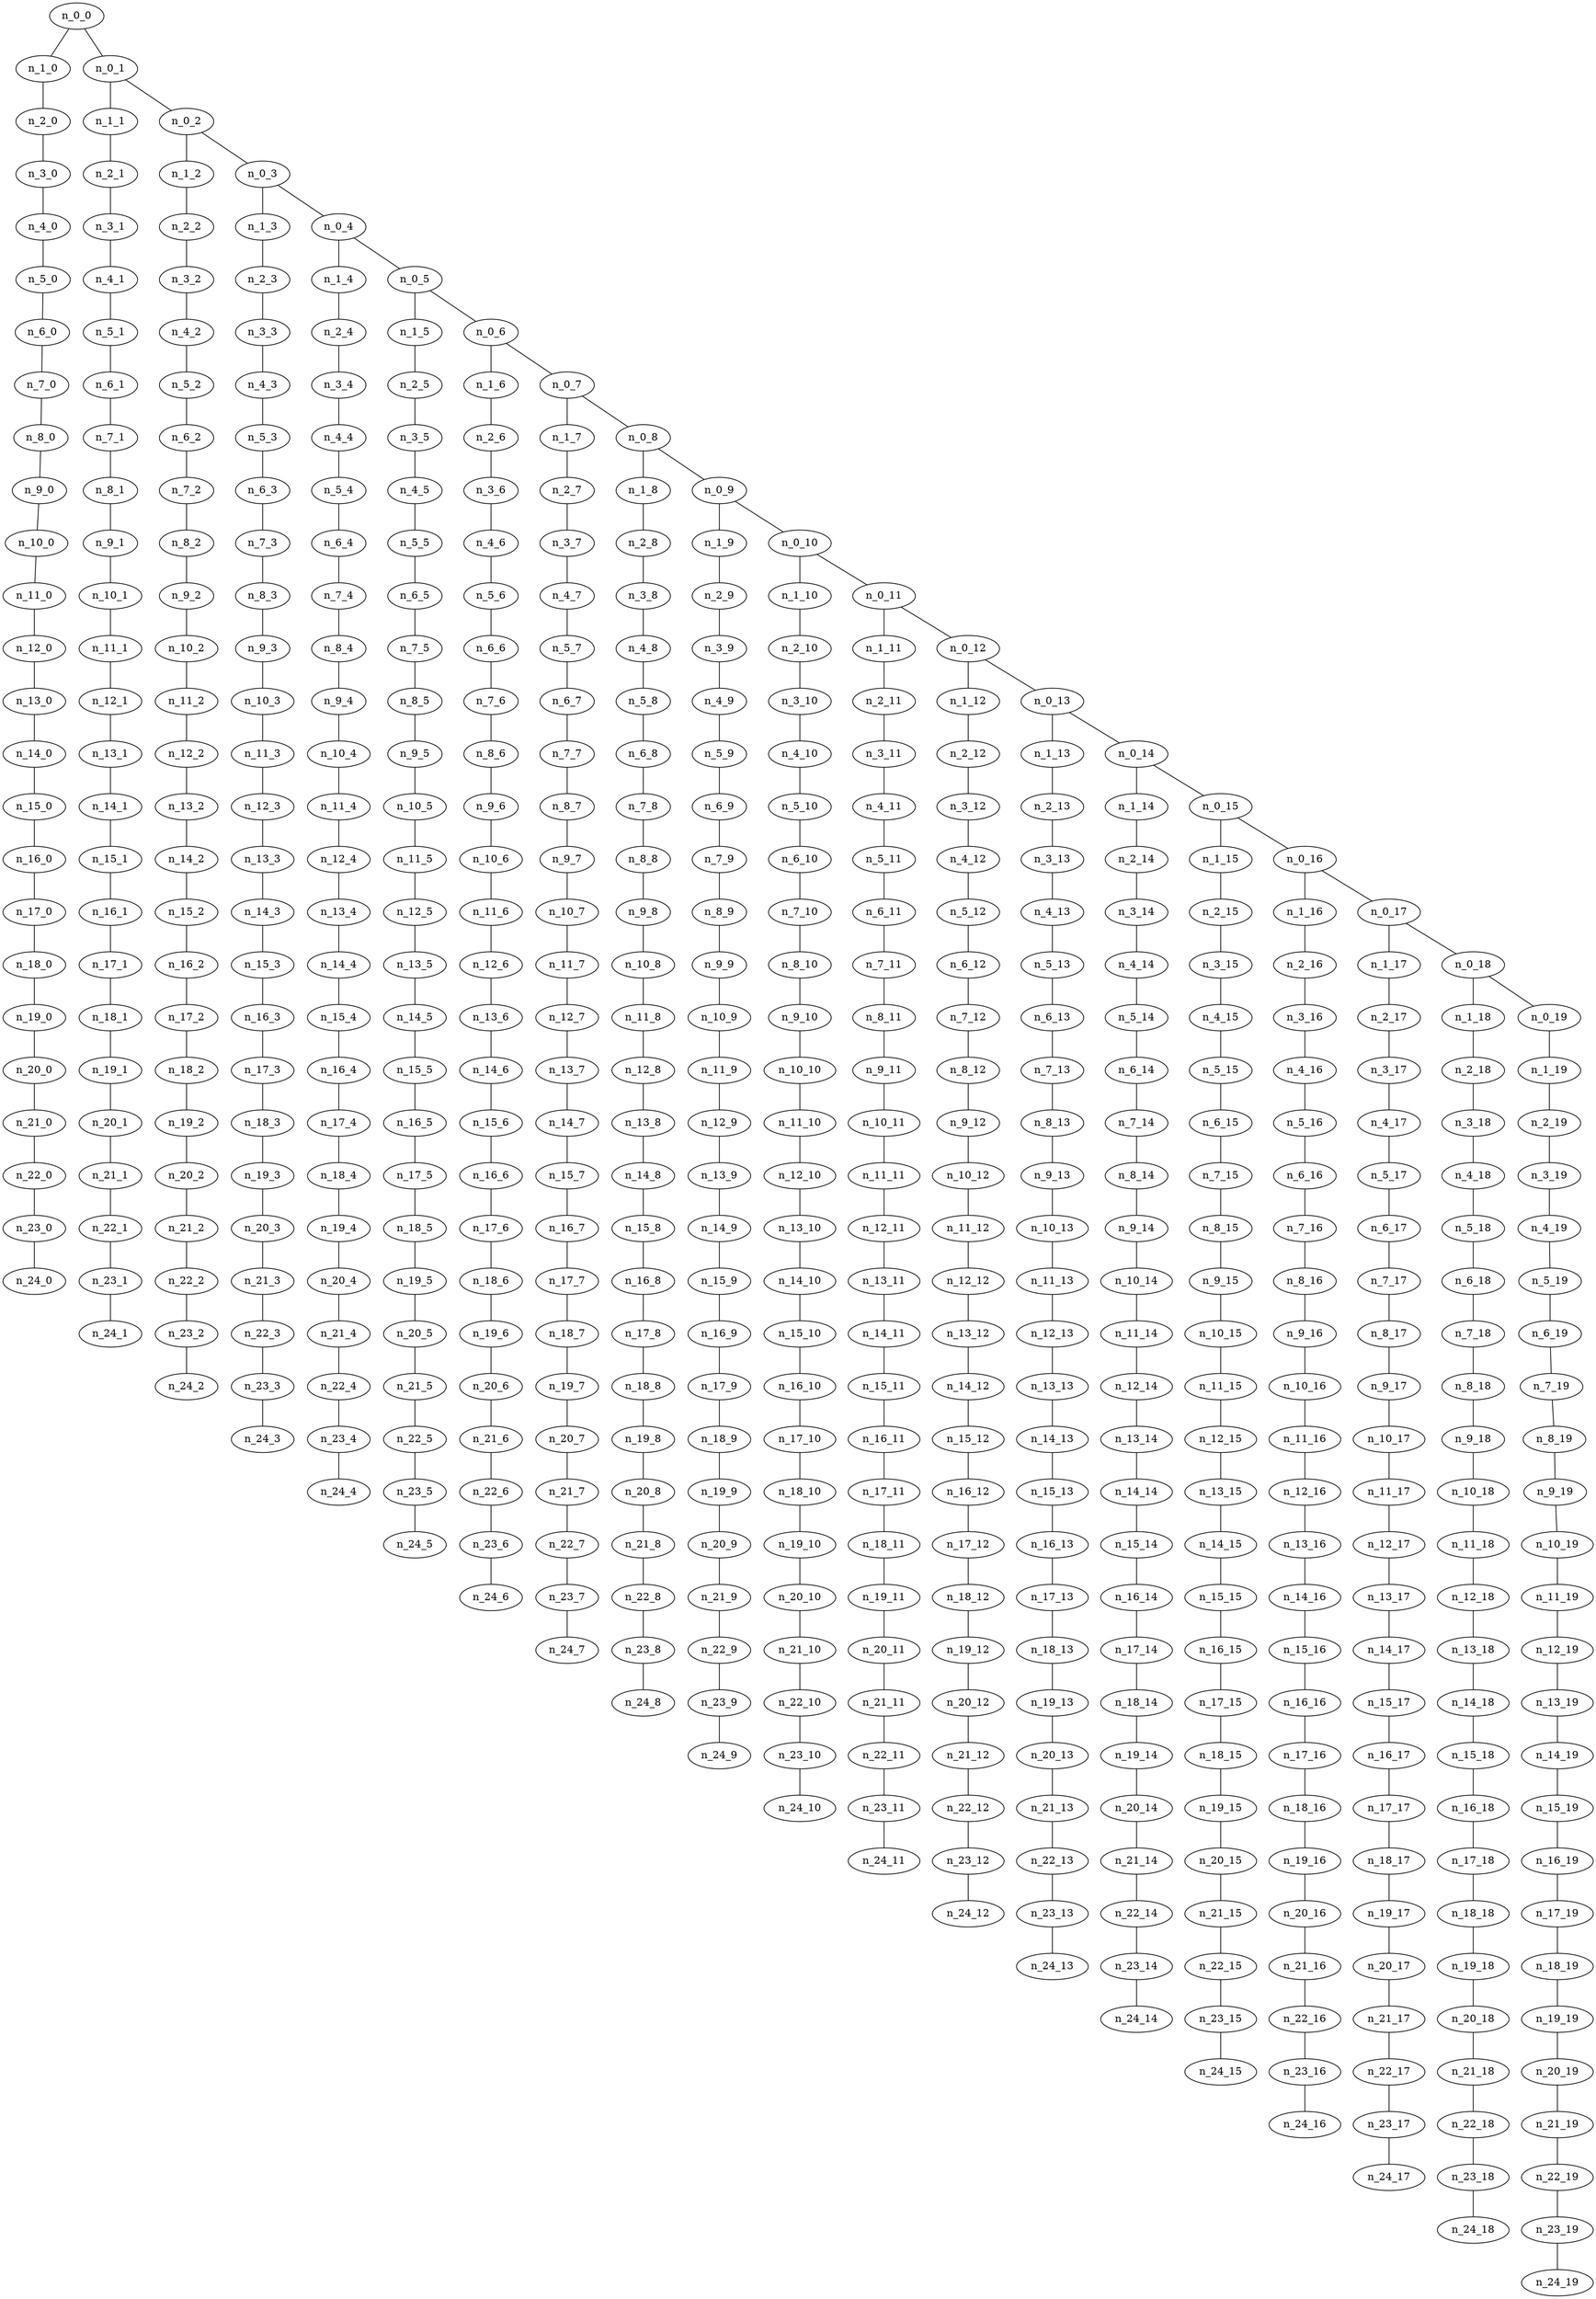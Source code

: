 graph grafoMalla_25_20_DFS_I  {
n_0_0;
n_1_0;
n_0_1;
n_1_1;
n_0_2;
n_1_2;
n_0_3;
n_1_3;
n_0_4;
n_1_4;
n_0_5;
n_1_5;
n_0_6;
n_1_6;
n_0_7;
n_1_7;
n_0_8;
n_1_8;
n_0_9;
n_1_9;
n_0_10;
n_1_10;
n_0_11;
n_1_11;
n_0_12;
n_1_12;
n_0_13;
n_1_13;
n_0_14;
n_1_14;
n_0_15;
n_1_15;
n_0_16;
n_1_16;
n_0_17;
n_1_17;
n_0_18;
n_1_18;
n_0_19;
n_1_19;
n_2_19;
n_3_19;
n_4_19;
n_5_19;
n_6_19;
n_7_19;
n_8_19;
n_9_19;
n_10_19;
n_11_19;
n_12_19;
n_13_19;
n_14_19;
n_15_19;
n_16_19;
n_17_19;
n_18_19;
n_19_19;
n_20_19;
n_21_19;
n_22_19;
n_23_19;
n_24_19;
n_2_18;
n_3_18;
n_4_18;
n_5_18;
n_6_18;
n_7_18;
n_8_18;
n_9_18;
n_10_18;
n_11_18;
n_12_18;
n_13_18;
n_14_18;
n_15_18;
n_16_18;
n_17_18;
n_18_18;
n_19_18;
n_20_18;
n_21_18;
n_22_18;
n_23_18;
n_24_18;
n_2_17;
n_3_17;
n_4_17;
n_5_17;
n_6_17;
n_7_17;
n_8_17;
n_9_17;
n_10_17;
n_11_17;
n_12_17;
n_13_17;
n_14_17;
n_15_17;
n_16_17;
n_17_17;
n_18_17;
n_19_17;
n_20_17;
n_21_17;
n_22_17;
n_23_17;
n_24_17;
n_2_16;
n_3_16;
n_4_16;
n_5_16;
n_6_16;
n_7_16;
n_8_16;
n_9_16;
n_10_16;
n_11_16;
n_12_16;
n_13_16;
n_14_16;
n_15_16;
n_16_16;
n_17_16;
n_18_16;
n_19_16;
n_20_16;
n_21_16;
n_22_16;
n_23_16;
n_24_16;
n_2_15;
n_3_15;
n_4_15;
n_5_15;
n_6_15;
n_7_15;
n_8_15;
n_9_15;
n_10_15;
n_11_15;
n_12_15;
n_13_15;
n_14_15;
n_15_15;
n_16_15;
n_17_15;
n_18_15;
n_19_15;
n_20_15;
n_21_15;
n_22_15;
n_23_15;
n_24_15;
n_2_14;
n_3_14;
n_4_14;
n_5_14;
n_6_14;
n_7_14;
n_8_14;
n_9_14;
n_10_14;
n_11_14;
n_12_14;
n_13_14;
n_14_14;
n_15_14;
n_16_14;
n_17_14;
n_18_14;
n_19_14;
n_20_14;
n_21_14;
n_22_14;
n_23_14;
n_24_14;
n_2_13;
n_3_13;
n_4_13;
n_5_13;
n_6_13;
n_7_13;
n_8_13;
n_9_13;
n_10_13;
n_11_13;
n_12_13;
n_13_13;
n_14_13;
n_15_13;
n_16_13;
n_17_13;
n_18_13;
n_19_13;
n_20_13;
n_21_13;
n_22_13;
n_23_13;
n_24_13;
n_2_12;
n_3_12;
n_4_12;
n_5_12;
n_6_12;
n_7_12;
n_8_12;
n_9_12;
n_10_12;
n_11_12;
n_12_12;
n_13_12;
n_14_12;
n_15_12;
n_16_12;
n_17_12;
n_18_12;
n_19_12;
n_20_12;
n_21_12;
n_22_12;
n_23_12;
n_24_12;
n_2_11;
n_3_11;
n_4_11;
n_5_11;
n_6_11;
n_7_11;
n_8_11;
n_9_11;
n_10_11;
n_11_11;
n_12_11;
n_13_11;
n_14_11;
n_15_11;
n_16_11;
n_17_11;
n_18_11;
n_19_11;
n_20_11;
n_21_11;
n_22_11;
n_23_11;
n_24_11;
n_2_10;
n_3_10;
n_4_10;
n_5_10;
n_6_10;
n_7_10;
n_8_10;
n_9_10;
n_10_10;
n_11_10;
n_12_10;
n_13_10;
n_14_10;
n_15_10;
n_16_10;
n_17_10;
n_18_10;
n_19_10;
n_20_10;
n_21_10;
n_22_10;
n_23_10;
n_24_10;
n_2_9;
n_3_9;
n_4_9;
n_5_9;
n_6_9;
n_7_9;
n_8_9;
n_9_9;
n_10_9;
n_11_9;
n_12_9;
n_13_9;
n_14_9;
n_15_9;
n_16_9;
n_17_9;
n_18_9;
n_19_9;
n_20_9;
n_21_9;
n_22_9;
n_23_9;
n_24_9;
n_2_8;
n_3_8;
n_4_8;
n_5_8;
n_6_8;
n_7_8;
n_8_8;
n_9_8;
n_10_8;
n_11_8;
n_12_8;
n_13_8;
n_14_8;
n_15_8;
n_16_8;
n_17_8;
n_18_8;
n_19_8;
n_20_8;
n_21_8;
n_22_8;
n_23_8;
n_24_8;
n_2_7;
n_3_7;
n_4_7;
n_5_7;
n_6_7;
n_7_7;
n_8_7;
n_9_7;
n_10_7;
n_11_7;
n_12_7;
n_13_7;
n_14_7;
n_15_7;
n_16_7;
n_17_7;
n_18_7;
n_19_7;
n_20_7;
n_21_7;
n_22_7;
n_23_7;
n_24_7;
n_2_6;
n_3_6;
n_4_6;
n_5_6;
n_6_6;
n_7_6;
n_8_6;
n_9_6;
n_10_6;
n_11_6;
n_12_6;
n_13_6;
n_14_6;
n_15_6;
n_16_6;
n_17_6;
n_18_6;
n_19_6;
n_20_6;
n_21_6;
n_22_6;
n_23_6;
n_24_6;
n_2_5;
n_3_5;
n_4_5;
n_5_5;
n_6_5;
n_7_5;
n_8_5;
n_9_5;
n_10_5;
n_11_5;
n_12_5;
n_13_5;
n_14_5;
n_15_5;
n_16_5;
n_17_5;
n_18_5;
n_19_5;
n_20_5;
n_21_5;
n_22_5;
n_23_5;
n_24_5;
n_2_4;
n_3_4;
n_4_4;
n_5_4;
n_6_4;
n_7_4;
n_8_4;
n_9_4;
n_10_4;
n_11_4;
n_12_4;
n_13_4;
n_14_4;
n_15_4;
n_16_4;
n_17_4;
n_18_4;
n_19_4;
n_20_4;
n_21_4;
n_22_4;
n_23_4;
n_24_4;
n_2_3;
n_3_3;
n_4_3;
n_5_3;
n_6_3;
n_7_3;
n_8_3;
n_9_3;
n_10_3;
n_11_3;
n_12_3;
n_13_3;
n_14_3;
n_15_3;
n_16_3;
n_17_3;
n_18_3;
n_19_3;
n_20_3;
n_21_3;
n_22_3;
n_23_3;
n_24_3;
n_2_2;
n_3_2;
n_4_2;
n_5_2;
n_6_2;
n_7_2;
n_8_2;
n_9_2;
n_10_2;
n_11_2;
n_12_2;
n_13_2;
n_14_2;
n_15_2;
n_16_2;
n_17_2;
n_18_2;
n_19_2;
n_20_2;
n_21_2;
n_22_2;
n_23_2;
n_24_2;
n_2_1;
n_3_1;
n_4_1;
n_5_1;
n_6_1;
n_7_1;
n_8_1;
n_9_1;
n_10_1;
n_11_1;
n_12_1;
n_13_1;
n_14_1;
n_15_1;
n_16_1;
n_17_1;
n_18_1;
n_19_1;
n_20_1;
n_21_1;
n_22_1;
n_23_1;
n_24_1;
n_2_0;
n_3_0;
n_4_0;
n_5_0;
n_6_0;
n_7_0;
n_8_0;
n_9_0;
n_10_0;
n_11_0;
n_12_0;
n_13_0;
n_14_0;
n_15_0;
n_16_0;
n_17_0;
n_18_0;
n_19_0;
n_20_0;
n_21_0;
n_22_0;
n_23_0;
n_24_0;
n_0_0 -- n_1_0;
n_0_0 -- n_0_1;
n_0_1 -- n_1_1;
n_0_1 -- n_0_2;
n_0_2 -- n_1_2;
n_0_2 -- n_0_3;
n_0_3 -- n_1_3;
n_0_3 -- n_0_4;
n_0_4 -- n_1_4;
n_0_4 -- n_0_5;
n_0_5 -- n_1_5;
n_0_5 -- n_0_6;
n_0_6 -- n_1_6;
n_0_6 -- n_0_7;
n_0_7 -- n_1_7;
n_0_7 -- n_0_8;
n_0_8 -- n_1_8;
n_0_8 -- n_0_9;
n_0_9 -- n_1_9;
n_0_9 -- n_0_10;
n_0_10 -- n_1_10;
n_0_10 -- n_0_11;
n_0_11 -- n_1_11;
n_0_11 -- n_0_12;
n_0_12 -- n_1_12;
n_0_12 -- n_0_13;
n_0_13 -- n_1_13;
n_0_13 -- n_0_14;
n_0_14 -- n_1_14;
n_0_14 -- n_0_15;
n_0_15 -- n_1_15;
n_0_15 -- n_0_16;
n_0_16 -- n_1_16;
n_0_16 -- n_0_17;
n_0_17 -- n_1_17;
n_0_17 -- n_0_18;
n_0_18 -- n_1_18;
n_0_18 -- n_0_19;
n_0_19 -- n_1_19;
n_1_19 -- n_2_19;
n_2_19 -- n_3_19;
n_3_19 -- n_4_19;
n_4_19 -- n_5_19;
n_5_19 -- n_6_19;
n_6_19 -- n_7_19;
n_7_19 -- n_8_19;
n_8_19 -- n_9_19;
n_9_19 -- n_10_19;
n_10_19 -- n_11_19;
n_11_19 -- n_12_19;
n_12_19 -- n_13_19;
n_13_19 -- n_14_19;
n_14_19 -- n_15_19;
n_15_19 -- n_16_19;
n_16_19 -- n_17_19;
n_17_19 -- n_18_19;
n_18_19 -- n_19_19;
n_19_19 -- n_20_19;
n_20_19 -- n_21_19;
n_21_19 -- n_22_19;
n_22_19 -- n_23_19;
n_23_19 -- n_24_19;
n_1_18 -- n_2_18;
n_2_18 -- n_3_18;
n_3_18 -- n_4_18;
n_4_18 -- n_5_18;
n_5_18 -- n_6_18;
n_6_18 -- n_7_18;
n_7_18 -- n_8_18;
n_8_18 -- n_9_18;
n_9_18 -- n_10_18;
n_10_18 -- n_11_18;
n_11_18 -- n_12_18;
n_12_18 -- n_13_18;
n_13_18 -- n_14_18;
n_14_18 -- n_15_18;
n_15_18 -- n_16_18;
n_16_18 -- n_17_18;
n_17_18 -- n_18_18;
n_18_18 -- n_19_18;
n_19_18 -- n_20_18;
n_20_18 -- n_21_18;
n_21_18 -- n_22_18;
n_22_18 -- n_23_18;
n_23_18 -- n_24_18;
n_1_17 -- n_2_17;
n_2_17 -- n_3_17;
n_3_17 -- n_4_17;
n_4_17 -- n_5_17;
n_5_17 -- n_6_17;
n_6_17 -- n_7_17;
n_7_17 -- n_8_17;
n_8_17 -- n_9_17;
n_9_17 -- n_10_17;
n_10_17 -- n_11_17;
n_11_17 -- n_12_17;
n_12_17 -- n_13_17;
n_13_17 -- n_14_17;
n_14_17 -- n_15_17;
n_15_17 -- n_16_17;
n_16_17 -- n_17_17;
n_17_17 -- n_18_17;
n_18_17 -- n_19_17;
n_19_17 -- n_20_17;
n_20_17 -- n_21_17;
n_21_17 -- n_22_17;
n_22_17 -- n_23_17;
n_23_17 -- n_24_17;
n_1_16 -- n_2_16;
n_2_16 -- n_3_16;
n_3_16 -- n_4_16;
n_4_16 -- n_5_16;
n_5_16 -- n_6_16;
n_6_16 -- n_7_16;
n_7_16 -- n_8_16;
n_8_16 -- n_9_16;
n_9_16 -- n_10_16;
n_10_16 -- n_11_16;
n_11_16 -- n_12_16;
n_12_16 -- n_13_16;
n_13_16 -- n_14_16;
n_14_16 -- n_15_16;
n_15_16 -- n_16_16;
n_16_16 -- n_17_16;
n_17_16 -- n_18_16;
n_18_16 -- n_19_16;
n_19_16 -- n_20_16;
n_20_16 -- n_21_16;
n_21_16 -- n_22_16;
n_22_16 -- n_23_16;
n_23_16 -- n_24_16;
n_1_15 -- n_2_15;
n_2_15 -- n_3_15;
n_3_15 -- n_4_15;
n_4_15 -- n_5_15;
n_5_15 -- n_6_15;
n_6_15 -- n_7_15;
n_7_15 -- n_8_15;
n_8_15 -- n_9_15;
n_9_15 -- n_10_15;
n_10_15 -- n_11_15;
n_11_15 -- n_12_15;
n_12_15 -- n_13_15;
n_13_15 -- n_14_15;
n_14_15 -- n_15_15;
n_15_15 -- n_16_15;
n_16_15 -- n_17_15;
n_17_15 -- n_18_15;
n_18_15 -- n_19_15;
n_19_15 -- n_20_15;
n_20_15 -- n_21_15;
n_21_15 -- n_22_15;
n_22_15 -- n_23_15;
n_23_15 -- n_24_15;
n_1_14 -- n_2_14;
n_2_14 -- n_3_14;
n_3_14 -- n_4_14;
n_4_14 -- n_5_14;
n_5_14 -- n_6_14;
n_6_14 -- n_7_14;
n_7_14 -- n_8_14;
n_8_14 -- n_9_14;
n_9_14 -- n_10_14;
n_10_14 -- n_11_14;
n_11_14 -- n_12_14;
n_12_14 -- n_13_14;
n_13_14 -- n_14_14;
n_14_14 -- n_15_14;
n_15_14 -- n_16_14;
n_16_14 -- n_17_14;
n_17_14 -- n_18_14;
n_18_14 -- n_19_14;
n_19_14 -- n_20_14;
n_20_14 -- n_21_14;
n_21_14 -- n_22_14;
n_22_14 -- n_23_14;
n_23_14 -- n_24_14;
n_1_13 -- n_2_13;
n_2_13 -- n_3_13;
n_3_13 -- n_4_13;
n_4_13 -- n_5_13;
n_5_13 -- n_6_13;
n_6_13 -- n_7_13;
n_7_13 -- n_8_13;
n_8_13 -- n_9_13;
n_9_13 -- n_10_13;
n_10_13 -- n_11_13;
n_11_13 -- n_12_13;
n_12_13 -- n_13_13;
n_13_13 -- n_14_13;
n_14_13 -- n_15_13;
n_15_13 -- n_16_13;
n_16_13 -- n_17_13;
n_17_13 -- n_18_13;
n_18_13 -- n_19_13;
n_19_13 -- n_20_13;
n_20_13 -- n_21_13;
n_21_13 -- n_22_13;
n_22_13 -- n_23_13;
n_23_13 -- n_24_13;
n_1_12 -- n_2_12;
n_2_12 -- n_3_12;
n_3_12 -- n_4_12;
n_4_12 -- n_5_12;
n_5_12 -- n_6_12;
n_6_12 -- n_7_12;
n_7_12 -- n_8_12;
n_8_12 -- n_9_12;
n_9_12 -- n_10_12;
n_10_12 -- n_11_12;
n_11_12 -- n_12_12;
n_12_12 -- n_13_12;
n_13_12 -- n_14_12;
n_14_12 -- n_15_12;
n_15_12 -- n_16_12;
n_16_12 -- n_17_12;
n_17_12 -- n_18_12;
n_18_12 -- n_19_12;
n_19_12 -- n_20_12;
n_20_12 -- n_21_12;
n_21_12 -- n_22_12;
n_22_12 -- n_23_12;
n_23_12 -- n_24_12;
n_1_11 -- n_2_11;
n_2_11 -- n_3_11;
n_3_11 -- n_4_11;
n_4_11 -- n_5_11;
n_5_11 -- n_6_11;
n_6_11 -- n_7_11;
n_7_11 -- n_8_11;
n_8_11 -- n_9_11;
n_9_11 -- n_10_11;
n_10_11 -- n_11_11;
n_11_11 -- n_12_11;
n_12_11 -- n_13_11;
n_13_11 -- n_14_11;
n_14_11 -- n_15_11;
n_15_11 -- n_16_11;
n_16_11 -- n_17_11;
n_17_11 -- n_18_11;
n_18_11 -- n_19_11;
n_19_11 -- n_20_11;
n_20_11 -- n_21_11;
n_21_11 -- n_22_11;
n_22_11 -- n_23_11;
n_23_11 -- n_24_11;
n_1_10 -- n_2_10;
n_2_10 -- n_3_10;
n_3_10 -- n_4_10;
n_4_10 -- n_5_10;
n_5_10 -- n_6_10;
n_6_10 -- n_7_10;
n_7_10 -- n_8_10;
n_8_10 -- n_9_10;
n_9_10 -- n_10_10;
n_10_10 -- n_11_10;
n_11_10 -- n_12_10;
n_12_10 -- n_13_10;
n_13_10 -- n_14_10;
n_14_10 -- n_15_10;
n_15_10 -- n_16_10;
n_16_10 -- n_17_10;
n_17_10 -- n_18_10;
n_18_10 -- n_19_10;
n_19_10 -- n_20_10;
n_20_10 -- n_21_10;
n_21_10 -- n_22_10;
n_22_10 -- n_23_10;
n_23_10 -- n_24_10;
n_1_9 -- n_2_9;
n_2_9 -- n_3_9;
n_3_9 -- n_4_9;
n_4_9 -- n_5_9;
n_5_9 -- n_6_9;
n_6_9 -- n_7_9;
n_7_9 -- n_8_9;
n_8_9 -- n_9_9;
n_9_9 -- n_10_9;
n_10_9 -- n_11_9;
n_11_9 -- n_12_9;
n_12_9 -- n_13_9;
n_13_9 -- n_14_9;
n_14_9 -- n_15_9;
n_15_9 -- n_16_9;
n_16_9 -- n_17_9;
n_17_9 -- n_18_9;
n_18_9 -- n_19_9;
n_19_9 -- n_20_9;
n_20_9 -- n_21_9;
n_21_9 -- n_22_9;
n_22_9 -- n_23_9;
n_23_9 -- n_24_9;
n_1_8 -- n_2_8;
n_2_8 -- n_3_8;
n_3_8 -- n_4_8;
n_4_8 -- n_5_8;
n_5_8 -- n_6_8;
n_6_8 -- n_7_8;
n_7_8 -- n_8_8;
n_8_8 -- n_9_8;
n_9_8 -- n_10_8;
n_10_8 -- n_11_8;
n_11_8 -- n_12_8;
n_12_8 -- n_13_8;
n_13_8 -- n_14_8;
n_14_8 -- n_15_8;
n_15_8 -- n_16_8;
n_16_8 -- n_17_8;
n_17_8 -- n_18_8;
n_18_8 -- n_19_8;
n_19_8 -- n_20_8;
n_20_8 -- n_21_8;
n_21_8 -- n_22_8;
n_22_8 -- n_23_8;
n_23_8 -- n_24_8;
n_1_7 -- n_2_7;
n_2_7 -- n_3_7;
n_3_7 -- n_4_7;
n_4_7 -- n_5_7;
n_5_7 -- n_6_7;
n_6_7 -- n_7_7;
n_7_7 -- n_8_7;
n_8_7 -- n_9_7;
n_9_7 -- n_10_7;
n_10_7 -- n_11_7;
n_11_7 -- n_12_7;
n_12_7 -- n_13_7;
n_13_7 -- n_14_7;
n_14_7 -- n_15_7;
n_15_7 -- n_16_7;
n_16_7 -- n_17_7;
n_17_7 -- n_18_7;
n_18_7 -- n_19_7;
n_19_7 -- n_20_7;
n_20_7 -- n_21_7;
n_21_7 -- n_22_7;
n_22_7 -- n_23_7;
n_23_7 -- n_24_7;
n_1_6 -- n_2_6;
n_2_6 -- n_3_6;
n_3_6 -- n_4_6;
n_4_6 -- n_5_6;
n_5_6 -- n_6_6;
n_6_6 -- n_7_6;
n_7_6 -- n_8_6;
n_8_6 -- n_9_6;
n_9_6 -- n_10_6;
n_10_6 -- n_11_6;
n_11_6 -- n_12_6;
n_12_6 -- n_13_6;
n_13_6 -- n_14_6;
n_14_6 -- n_15_6;
n_15_6 -- n_16_6;
n_16_6 -- n_17_6;
n_17_6 -- n_18_6;
n_18_6 -- n_19_6;
n_19_6 -- n_20_6;
n_20_6 -- n_21_6;
n_21_6 -- n_22_6;
n_22_6 -- n_23_6;
n_23_6 -- n_24_6;
n_1_5 -- n_2_5;
n_2_5 -- n_3_5;
n_3_5 -- n_4_5;
n_4_5 -- n_5_5;
n_5_5 -- n_6_5;
n_6_5 -- n_7_5;
n_7_5 -- n_8_5;
n_8_5 -- n_9_5;
n_9_5 -- n_10_5;
n_10_5 -- n_11_5;
n_11_5 -- n_12_5;
n_12_5 -- n_13_5;
n_13_5 -- n_14_5;
n_14_5 -- n_15_5;
n_15_5 -- n_16_5;
n_16_5 -- n_17_5;
n_17_5 -- n_18_5;
n_18_5 -- n_19_5;
n_19_5 -- n_20_5;
n_20_5 -- n_21_5;
n_21_5 -- n_22_5;
n_22_5 -- n_23_5;
n_23_5 -- n_24_5;
n_1_4 -- n_2_4;
n_2_4 -- n_3_4;
n_3_4 -- n_4_4;
n_4_4 -- n_5_4;
n_5_4 -- n_6_4;
n_6_4 -- n_7_4;
n_7_4 -- n_8_4;
n_8_4 -- n_9_4;
n_9_4 -- n_10_4;
n_10_4 -- n_11_4;
n_11_4 -- n_12_4;
n_12_4 -- n_13_4;
n_13_4 -- n_14_4;
n_14_4 -- n_15_4;
n_15_4 -- n_16_4;
n_16_4 -- n_17_4;
n_17_4 -- n_18_4;
n_18_4 -- n_19_4;
n_19_4 -- n_20_4;
n_20_4 -- n_21_4;
n_21_4 -- n_22_4;
n_22_4 -- n_23_4;
n_23_4 -- n_24_4;
n_1_3 -- n_2_3;
n_2_3 -- n_3_3;
n_3_3 -- n_4_3;
n_4_3 -- n_5_3;
n_5_3 -- n_6_3;
n_6_3 -- n_7_3;
n_7_3 -- n_8_3;
n_8_3 -- n_9_3;
n_9_3 -- n_10_3;
n_10_3 -- n_11_3;
n_11_3 -- n_12_3;
n_12_3 -- n_13_3;
n_13_3 -- n_14_3;
n_14_3 -- n_15_3;
n_15_3 -- n_16_3;
n_16_3 -- n_17_3;
n_17_3 -- n_18_3;
n_18_3 -- n_19_3;
n_19_3 -- n_20_3;
n_20_3 -- n_21_3;
n_21_3 -- n_22_3;
n_22_3 -- n_23_3;
n_23_3 -- n_24_3;
n_1_2 -- n_2_2;
n_2_2 -- n_3_2;
n_3_2 -- n_4_2;
n_4_2 -- n_5_2;
n_5_2 -- n_6_2;
n_6_2 -- n_7_2;
n_7_2 -- n_8_2;
n_8_2 -- n_9_2;
n_9_2 -- n_10_2;
n_10_2 -- n_11_2;
n_11_2 -- n_12_2;
n_12_2 -- n_13_2;
n_13_2 -- n_14_2;
n_14_2 -- n_15_2;
n_15_2 -- n_16_2;
n_16_2 -- n_17_2;
n_17_2 -- n_18_2;
n_18_2 -- n_19_2;
n_19_2 -- n_20_2;
n_20_2 -- n_21_2;
n_21_2 -- n_22_2;
n_22_2 -- n_23_2;
n_23_2 -- n_24_2;
n_1_1 -- n_2_1;
n_2_1 -- n_3_1;
n_3_1 -- n_4_1;
n_4_1 -- n_5_1;
n_5_1 -- n_6_1;
n_6_1 -- n_7_1;
n_7_1 -- n_8_1;
n_8_1 -- n_9_1;
n_9_1 -- n_10_1;
n_10_1 -- n_11_1;
n_11_1 -- n_12_1;
n_12_1 -- n_13_1;
n_13_1 -- n_14_1;
n_14_1 -- n_15_1;
n_15_1 -- n_16_1;
n_16_1 -- n_17_1;
n_17_1 -- n_18_1;
n_18_1 -- n_19_1;
n_19_1 -- n_20_1;
n_20_1 -- n_21_1;
n_21_1 -- n_22_1;
n_22_1 -- n_23_1;
n_23_1 -- n_24_1;
n_1_0 -- n_2_0;
n_2_0 -- n_3_0;
n_3_0 -- n_4_0;
n_4_0 -- n_5_0;
n_5_0 -- n_6_0;
n_6_0 -- n_7_0;
n_7_0 -- n_8_0;
n_8_0 -- n_9_0;
n_9_0 -- n_10_0;
n_10_0 -- n_11_0;
n_11_0 -- n_12_0;
n_12_0 -- n_13_0;
n_13_0 -- n_14_0;
n_14_0 -- n_15_0;
n_15_0 -- n_16_0;
n_16_0 -- n_17_0;
n_17_0 -- n_18_0;
n_18_0 -- n_19_0;
n_19_0 -- n_20_0;
n_20_0 -- n_21_0;
n_21_0 -- n_22_0;
n_22_0 -- n_23_0;
n_23_0 -- n_24_0;
}